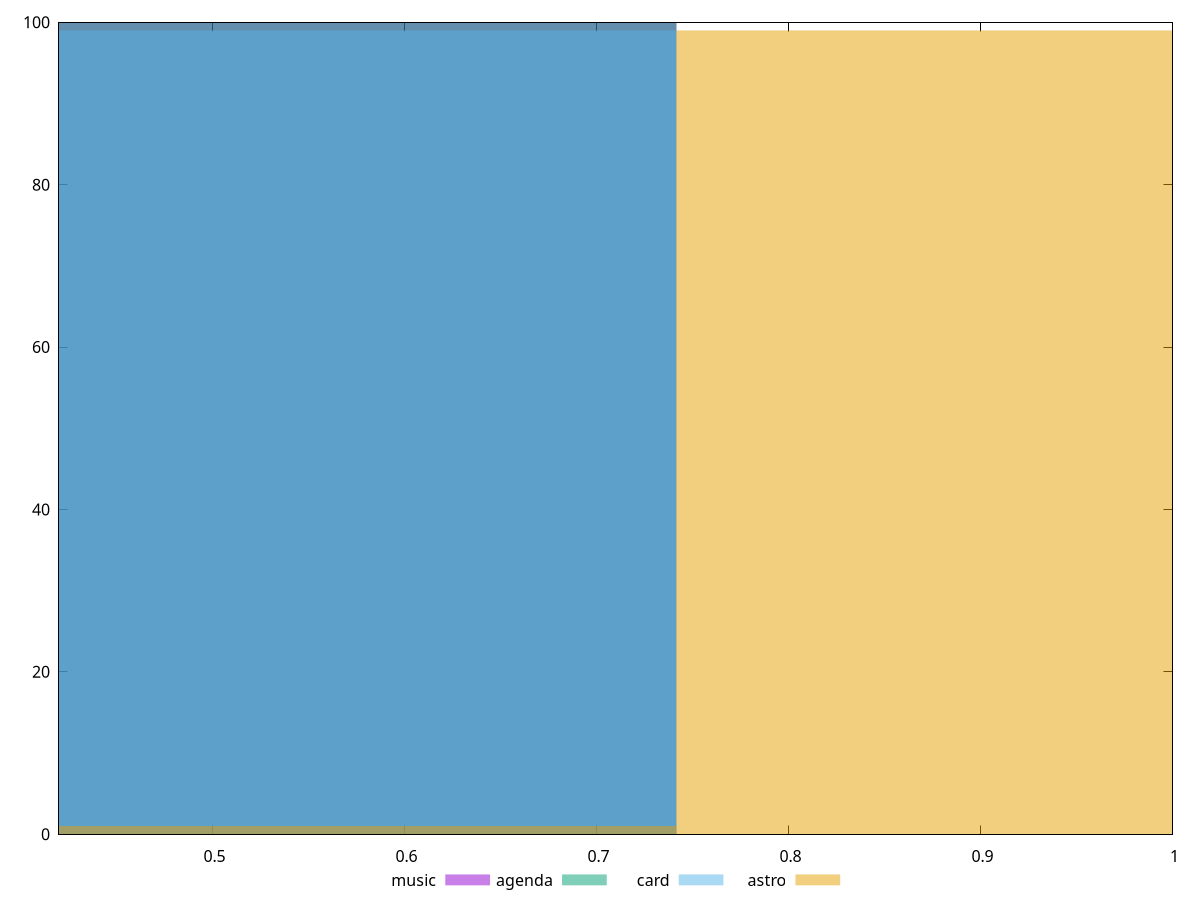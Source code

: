 reset

$music <<EOF
0.49439143984565537 100
EOF

$agenda <<EOF
0.49439143984565537 100
EOF

$card <<EOF
0.49439143984565537 99
EOF

$astro <<EOF
0.9887828796913107 99
0.49439143984565537 1
EOF

set key outside below
set boxwidth 0.49439143984565537
set xrange [0.42:1]
set yrange [0:100]
set trange [0:100]
set style fill transparent solid 0.5 noborder
set terminal svg size 640, 520 enhanced background rgb 'white'
set output "reports/report_00030_2021-02-24T20-42-31.540Z/uses-http2/comparison/histogram/all_score.svg"

plot $music title "music" with boxes, \
     $agenda title "agenda" with boxes, \
     $card title "card" with boxes, \
     $astro title "astro" with boxes

reset
